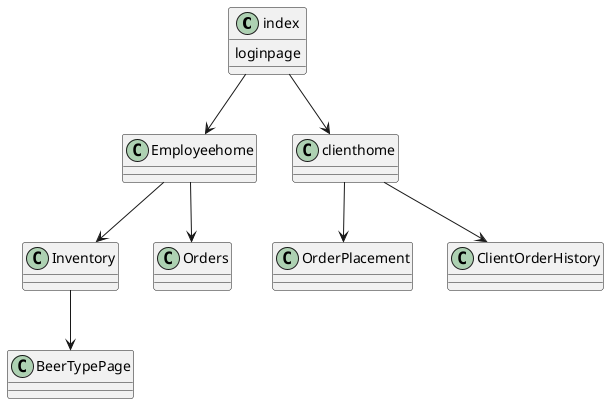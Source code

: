 @startuml

class index{
loginpage
}
class Employeehome{
}
class clienthome{
}
class Inventory{

}

class BeerTypePage{

}

class OrderPlacement{

}

class Orders{

}

class ClientOrderHistory {
}

index --> Employeehome
index -->clienthome
clienthome --> OrderPlacement
Employeehome --> Inventory
Employeehome --> Orders
Inventory --> BeerTypePage
clienthome --> ClientOrderHistory

@enduml